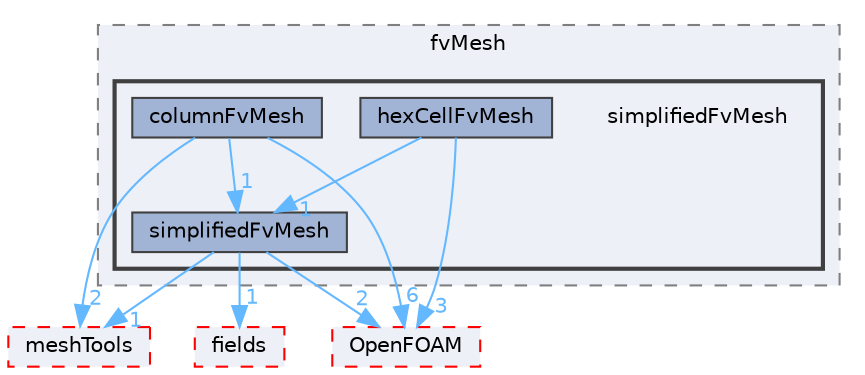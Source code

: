 digraph "src/finiteVolume/fvMesh/simplifiedFvMesh"
{
 // LATEX_PDF_SIZE
  bgcolor="transparent";
  edge [fontname=Helvetica,fontsize=10,labelfontname=Helvetica,labelfontsize=10];
  node [fontname=Helvetica,fontsize=10,shape=box,height=0.2,width=0.4];
  compound=true
  subgraph clusterdir_c382fa095c9c33d8673c0dd60aaef275 {
    graph [ bgcolor="#edf0f7", pencolor="grey50", label="fvMesh", fontname=Helvetica,fontsize=10 style="filled,dashed", URL="dir_c382fa095c9c33d8673c0dd60aaef275.html",tooltip=""]
  subgraph clusterdir_febb66ae8fef1ef5fdf2a781f4af4156 {
    graph [ bgcolor="#edf0f7", pencolor="grey25", label="", fontname=Helvetica,fontsize=10 style="filled,bold", URL="dir_febb66ae8fef1ef5fdf2a781f4af4156.html",tooltip=""]
    dir_febb66ae8fef1ef5fdf2a781f4af4156 [shape=plaintext, label="simplifiedFvMesh"];
  dir_1075c2ef468af18c3198859a9d95d785 [label="columnFvMesh", fillcolor="#a2b4d6", color="grey25", style="filled", URL="dir_1075c2ef468af18c3198859a9d95d785.html",tooltip=""];
  dir_ca5856571fae0f7d2106f0ffe60dbaca [label="hexCellFvMesh", fillcolor="#a2b4d6", color="grey25", style="filled", URL="dir_ca5856571fae0f7d2106f0ffe60dbaca.html",tooltip=""];
  dir_e30e1415e1be58d29bdd4212a5f6cb49 [label="simplifiedFvMesh", fillcolor="#a2b4d6", color="grey25", style="filled", URL="dir_e30e1415e1be58d29bdd4212a5f6cb49.html",tooltip=""];
  }
  }
  dir_ae30ad0bef50cf391b24c614251bb9fd [label="meshTools", fillcolor="#edf0f7", color="red", style="filled,dashed", URL="dir_ae30ad0bef50cf391b24c614251bb9fd.html",tooltip=""];
  dir_c5473ff19b20e6ec4dfe5c310b3778a8 [label="OpenFOAM", fillcolor="#edf0f7", color="red", style="filled,dashed", URL="dir_c5473ff19b20e6ec4dfe5c310b3778a8.html",tooltip=""];
  dir_25ab4a83a983f7bb7a38b7f63bb141b7 [label="fields", fillcolor="#edf0f7", color="red", style="filled,dashed", URL="dir_25ab4a83a983f7bb7a38b7f63bb141b7.html",tooltip=""];
  dir_1075c2ef468af18c3198859a9d95d785->dir_ae30ad0bef50cf391b24c614251bb9fd [headlabel="2", labeldistance=1.5 headhref="dir_000543_002382.html" href="dir_000543_002382.html" color="steelblue1" fontcolor="steelblue1"];
  dir_1075c2ef468af18c3198859a9d95d785->dir_c5473ff19b20e6ec4dfe5c310b3778a8 [headlabel="6", labeldistance=1.5 headhref="dir_000543_002695.html" href="dir_000543_002695.html" color="steelblue1" fontcolor="steelblue1"];
  dir_1075c2ef468af18c3198859a9d95d785->dir_e30e1415e1be58d29bdd4212a5f6cb49 [headlabel="1", labeldistance=1.5 headhref="dir_000543_003541.html" href="dir_000543_003541.html" color="steelblue1" fontcolor="steelblue1"];
  dir_ca5856571fae0f7d2106f0ffe60dbaca->dir_c5473ff19b20e6ec4dfe5c310b3778a8 [headlabel="3", labeldistance=1.5 headhref="dir_001738_002695.html" href="dir_001738_002695.html" color="steelblue1" fontcolor="steelblue1"];
  dir_ca5856571fae0f7d2106f0ffe60dbaca->dir_e30e1415e1be58d29bdd4212a5f6cb49 [headlabel="1", labeldistance=1.5 headhref="dir_001738_003541.html" href="dir_001738_003541.html" color="steelblue1" fontcolor="steelblue1"];
  dir_e30e1415e1be58d29bdd4212a5f6cb49->dir_25ab4a83a983f7bb7a38b7f63bb141b7 [headlabel="1", labeldistance=1.5 headhref="dir_003541_001332.html" href="dir_003541_001332.html" color="steelblue1" fontcolor="steelblue1"];
  dir_e30e1415e1be58d29bdd4212a5f6cb49->dir_ae30ad0bef50cf391b24c614251bb9fd [headlabel="1", labeldistance=1.5 headhref="dir_003541_002382.html" href="dir_003541_002382.html" color="steelblue1" fontcolor="steelblue1"];
  dir_e30e1415e1be58d29bdd4212a5f6cb49->dir_c5473ff19b20e6ec4dfe5c310b3778a8 [headlabel="2", labeldistance=1.5 headhref="dir_003541_002695.html" href="dir_003541_002695.html" color="steelblue1" fontcolor="steelblue1"];
}
